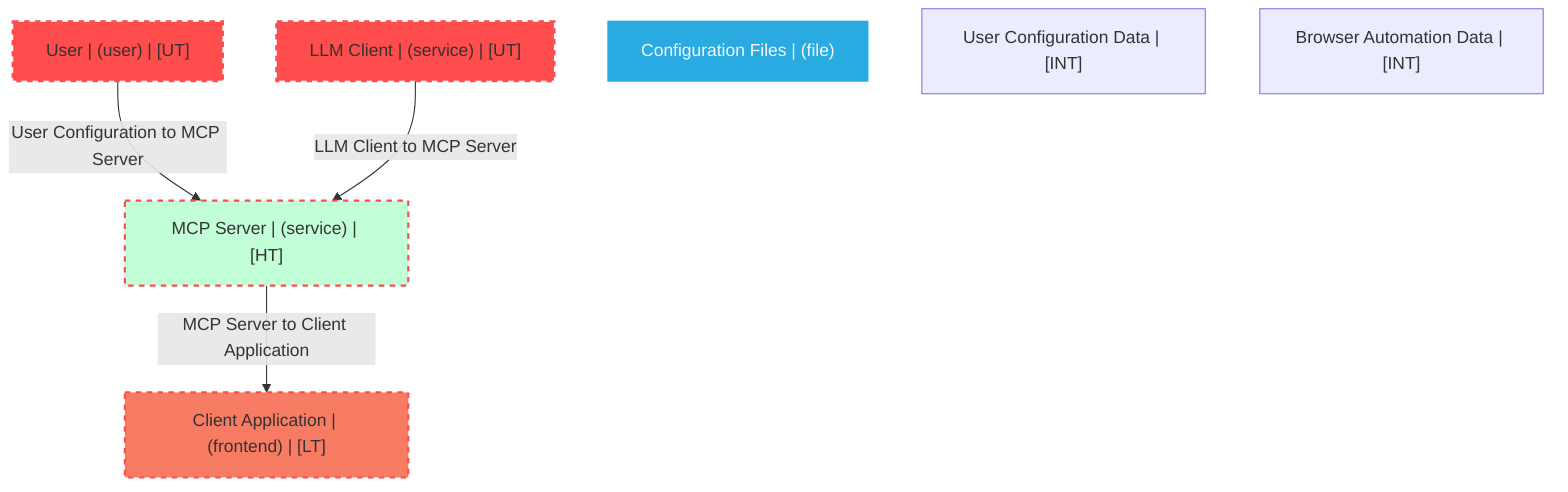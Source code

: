 graph TB
  node_01F8M1FQ4K4YB0GZJ7K1D8K5D9["User | (user) | [UT]"]:::untrusted
  node_01F8M1FQ4K4YB0GZJ7K1D8K5D10["LLM Client | (service) | [UT]"]:::untrusted
  node_01F8M1FQ4K4YB0GZJ7K1D8K5D6["MCP Server | (service) | [HT]"]:::highTrust
  node_01F8M1FQ4K4YB0GZJ7K1D8K5D7["Client Application | (frontend) | [LT]"]:::lowTrust
  node_01F8M1FQ4K4YB0GZJ7K1D8K5D8["Configuration Files | (file)"]:::dataStore
  node_01F8M1FQ4K4YB0GZJ7K1D8K5D4["User Configuration Data | [INT]"]:::dataAsset,internal
  node_01F8M1FQ4K4YB0GZJ7K1D8K5D5["Browser Automation Data | [INT]"]:::dataAsset,internal

  node_01F8M1FQ4K4YB0GZJ7K1D8K5D9 -->|User Configuration to MCP Server| node_01F8M1FQ4K4YB0GZJ7K1D8K5D6:::unencryptedFlow
  node_01F8M1FQ4K4YB0GZJ7K1D8K5D6 -->|MCP Server to Client Application| node_01F8M1FQ4K4YB0GZJ7K1D8K5D7:::unencryptedFlow
  node_01F8M1FQ4K4YB0GZJ7K1D8K5D10 -->|LLM Client to MCP Server| node_01F8M1FQ4K4YB0GZJ7K1D8K5D6:::unencryptedFlow

  classDef externalEntity fill:#FF4C4C,stroke:#FF4C4C,stroke-width:2px,color:#F5F7FA
  classDef process fill:#36FF8F,stroke:#36FF8F,stroke-width:2px,color:#0B0D17
  classDef dataStore fill:#29ABE2,stroke:#29ABE2,stroke-width:2px,color:#F5F7FA
  classDef dataAsset fill:#A259FF,stroke:#c3a4ff,stroke-width:2px,color:#F5F7FA
  classDef untrusted fill:#FF4C4C,stroke:#FF4C4C,stroke-width:3px,stroke-dasharray:5 5
  classDef lowTrust fill:#f77c63,stroke:#f77c63,stroke-width:2px,stroke-dasharray:3 3
  classDef mediumTrust fill:#FFD300,stroke:#FFD300,stroke-width:2px
  classDef highTrust fill:#C2FFD8,stroke:#36FF8F,stroke-width:2px
  classDef veryHighTrust fill:#36FF8F,stroke:#36FF8F,stroke-width:3px
  classDef public fill:#C2FFD8,stroke:#36FF8F,stroke-width:1px
  classDef internal fill:#FFF2B3,stroke:#FFD300,stroke-width:1px
  classDef confidential fill:#FFB3B3,stroke:#FF4C4C,stroke-width:2px
  classDef restricted fill:#FF4C4C,stroke:#FF4C4C,stroke-width:3px
  classDef pii fill:#ffa1ad,stroke:#A259FF,stroke-width:2px
  classDef pci fill:#FF4C4C,stroke:#FF4C4C,stroke-width:3px
  classDef phi fill:#ffa1ad,stroke:#A259FF,stroke-width:3px
  classDef encryptedFlow stroke:#36FF8F,stroke-width:2px
  classDef unencryptedFlow stroke:#FF4C4C,stroke-width:2px,stroke-dasharray:5 5
  classDef authenticatedFlow stroke:#29ABE2,stroke-width:2px
  classDef trustBoundary fill:transparent,stroke:#2E3440,stroke-width:3px,stroke-dasharray:10 5